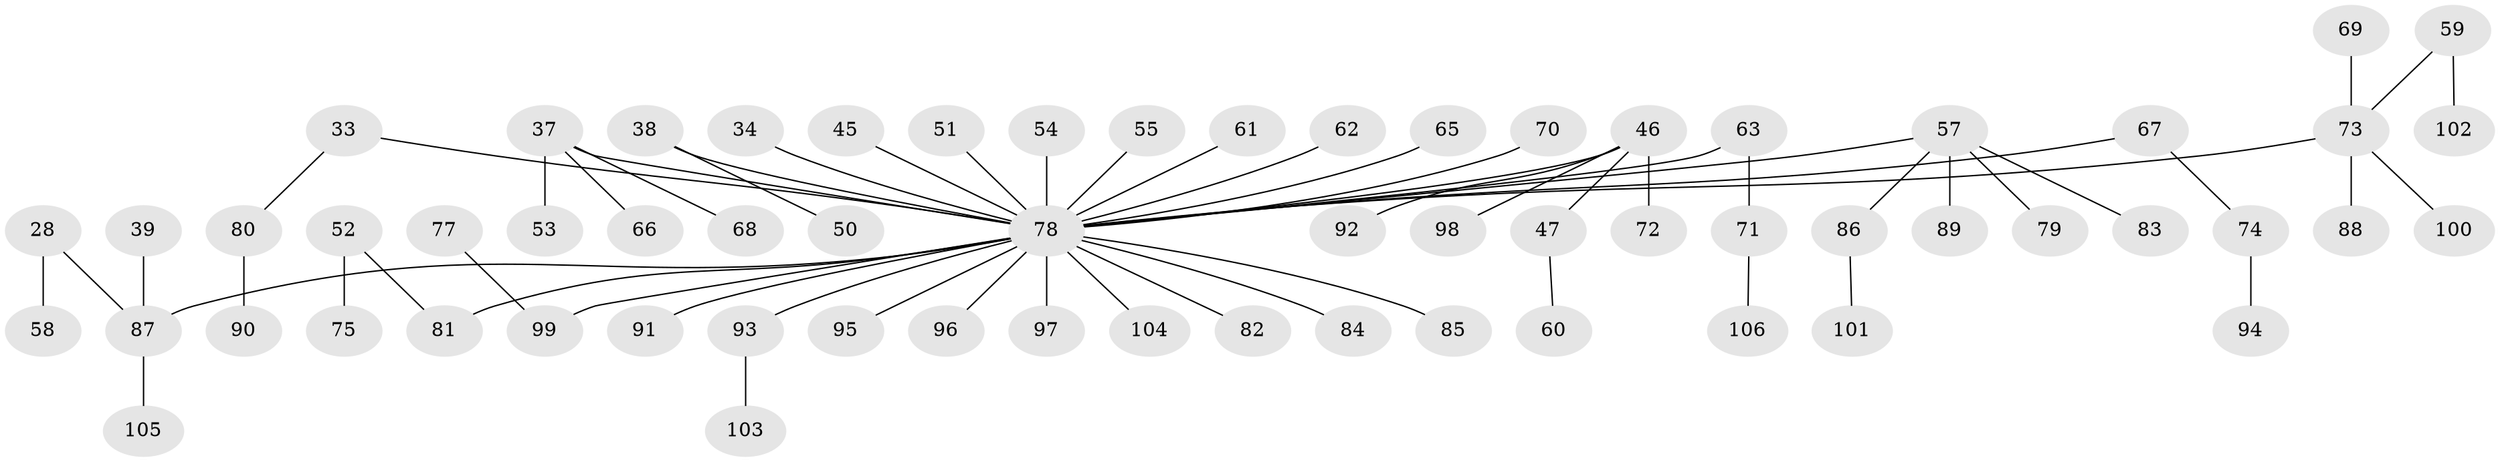 // original degree distribution, {4: 0.05660377358490566, 3: 0.12264150943396226, 9: 0.009433962264150943, 6: 0.009433962264150943, 8: 0.009433962264150943, 2: 0.24528301886792453, 1: 0.5188679245283019, 7: 0.009433962264150943, 5: 0.018867924528301886}
// Generated by graph-tools (version 1.1) at 2025/56/03/04/25 21:56:01]
// undirected, 63 vertices, 62 edges
graph export_dot {
graph [start="1"]
  node [color=gray90,style=filled];
  28;
  33;
  34;
  37 [super="+25"];
  38;
  39;
  45;
  46 [super="+2"];
  47;
  50;
  51;
  52;
  53;
  54;
  55;
  57 [super="+24"];
  58;
  59 [super="+49"];
  60;
  61;
  62;
  63;
  65;
  66;
  67;
  68;
  69;
  70;
  71;
  72;
  73 [super="+32+56"];
  74;
  75;
  77;
  78 [super="+14+9+7+19+20+10+30+43+13+41+18+21+76"];
  79;
  80;
  81 [super="+44"];
  82;
  83;
  84;
  85;
  86;
  87 [super="+22"];
  88;
  89;
  90;
  91;
  92;
  93 [super="+26"];
  94;
  95;
  96;
  97;
  98;
  99 [super="+42"];
  100;
  101;
  102;
  103;
  104;
  105;
  106;
  28 -- 58;
  28 -- 87;
  33 -- 80;
  33 -- 78;
  34 -- 78;
  37 -- 53;
  37 -- 66;
  37 -- 68;
  37 -- 78;
  38 -- 50;
  38 -- 78;
  39 -- 87;
  45 -- 78;
  46 -- 47;
  46 -- 98;
  46 -- 72;
  46 -- 92;
  46 -- 78;
  47 -- 60;
  51 -- 78;
  52 -- 75;
  52 -- 81;
  54 -- 78;
  55 -- 78;
  57 -- 89;
  57 -- 83;
  57 -- 86;
  57 -- 78;
  57 -- 79;
  59 -- 73;
  59 -- 102;
  61 -- 78;
  62 -- 78;
  63 -- 71;
  63 -- 78;
  65 -- 78;
  67 -- 74;
  67 -- 78;
  69 -- 73;
  70 -- 78;
  71 -- 106;
  73 -- 88;
  73 -- 100;
  73 -- 78;
  74 -- 94;
  77 -- 99;
  78 -- 91;
  78 -- 96;
  78 -- 95;
  78 -- 93;
  78 -- 97;
  78 -- 82;
  78 -- 85;
  78 -- 87;
  78 -- 81;
  78 -- 99;
  78 -- 84;
  78 -- 104;
  80 -- 90;
  86 -- 101;
  87 -- 105;
  93 -- 103;
}
